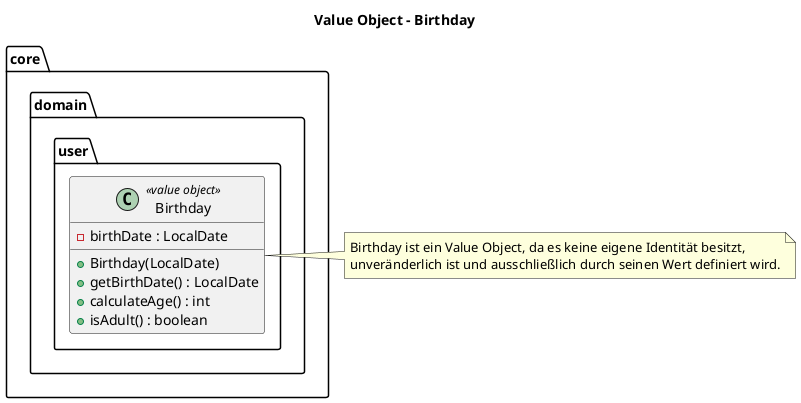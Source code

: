 @startuml ValueObject_Birthday
title Value Object – Birthday

package "core.domain.user" {
  class Birthday <<value object>> {
    - birthDate : LocalDate
    + Birthday(LocalDate)
    + getBirthDate() : LocalDate
    + calculateAge() : int
    + isAdult() : boolean
  }
}

note right of Birthday
  Birthday ist ein Value Object, da es keine eigene Identität besitzt,
  unveränderlich ist und ausschließlich durch seinen Wert definiert wird.
end note

@enduml
